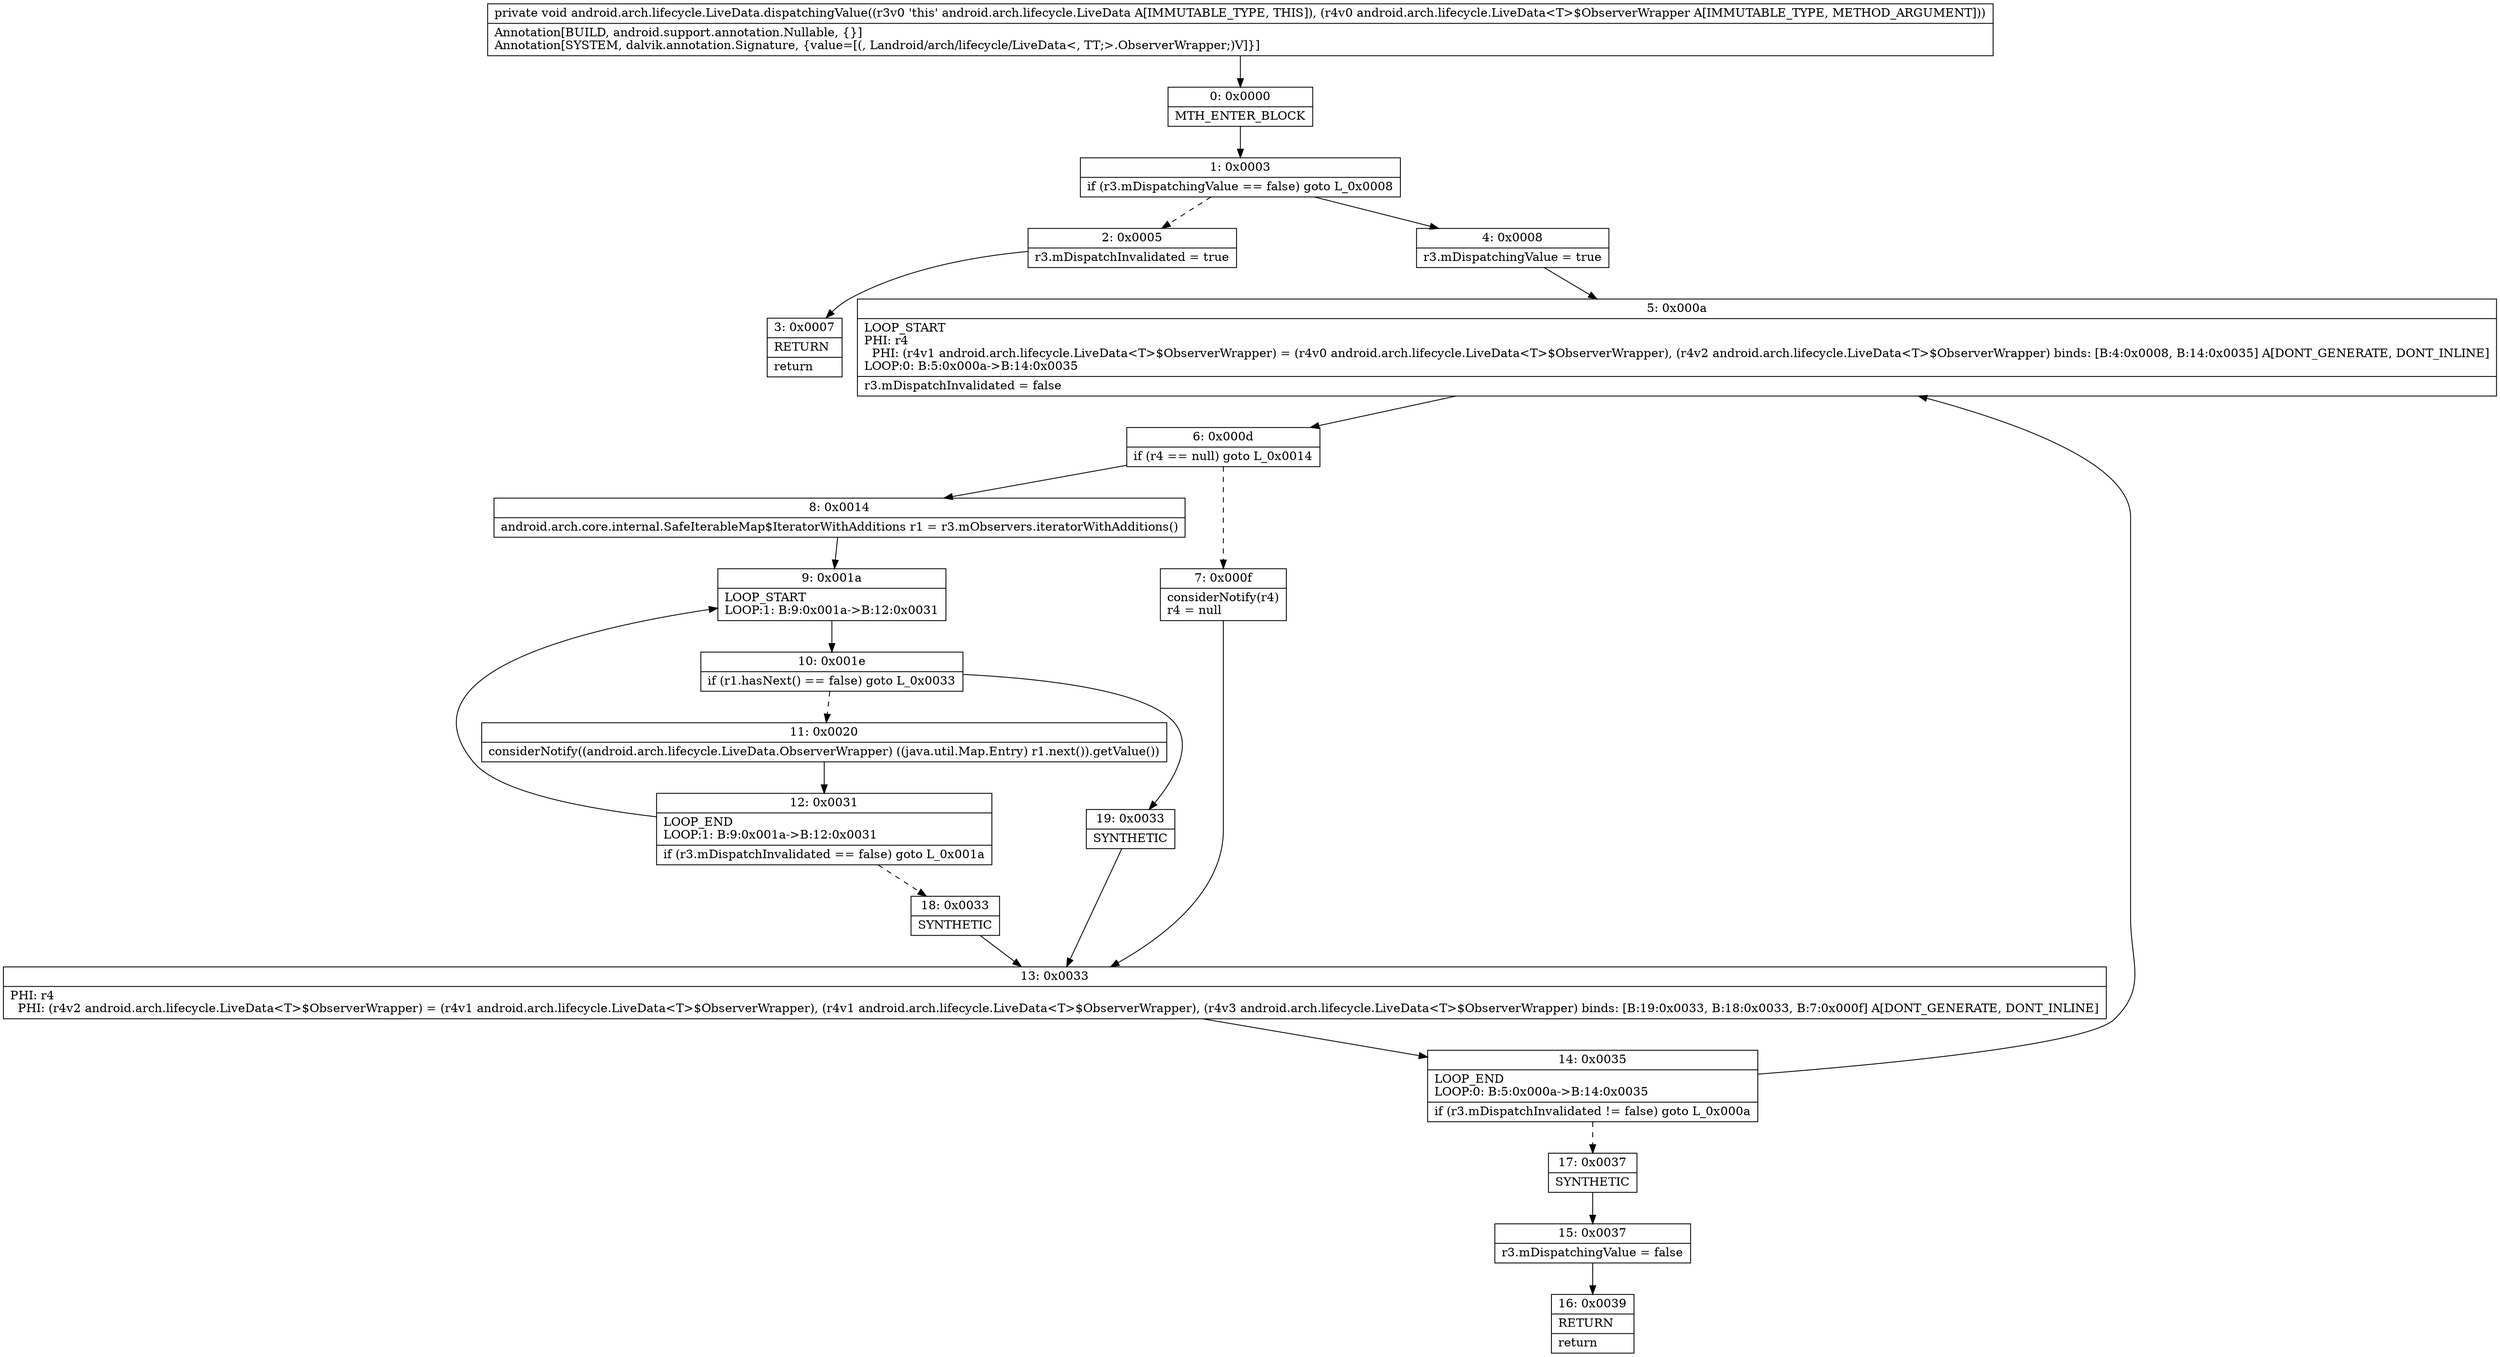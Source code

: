 digraph "CFG forandroid.arch.lifecycle.LiveData.dispatchingValue(Landroid\/arch\/lifecycle\/LiveData$ObserverWrapper;)V" {
Node_0 [shape=record,label="{0\:\ 0x0000|MTH_ENTER_BLOCK\l}"];
Node_1 [shape=record,label="{1\:\ 0x0003|if (r3.mDispatchingValue == false) goto L_0x0008\l}"];
Node_2 [shape=record,label="{2\:\ 0x0005|r3.mDispatchInvalidated = true\l}"];
Node_3 [shape=record,label="{3\:\ 0x0007|RETURN\l|return\l}"];
Node_4 [shape=record,label="{4\:\ 0x0008|r3.mDispatchingValue = true\l}"];
Node_5 [shape=record,label="{5\:\ 0x000a|LOOP_START\lPHI: r4 \l  PHI: (r4v1 android.arch.lifecycle.LiveData\<T\>$ObserverWrapper) = (r4v0 android.arch.lifecycle.LiveData\<T\>$ObserverWrapper), (r4v2 android.arch.lifecycle.LiveData\<T\>$ObserverWrapper) binds: [B:4:0x0008, B:14:0x0035] A[DONT_GENERATE, DONT_INLINE]\lLOOP:0: B:5:0x000a\-\>B:14:0x0035\l|r3.mDispatchInvalidated = false\l}"];
Node_6 [shape=record,label="{6\:\ 0x000d|if (r4 == null) goto L_0x0014\l}"];
Node_7 [shape=record,label="{7\:\ 0x000f|considerNotify(r4)\lr4 = null\l}"];
Node_8 [shape=record,label="{8\:\ 0x0014|android.arch.core.internal.SafeIterableMap$IteratorWithAdditions r1 = r3.mObservers.iteratorWithAdditions()\l}"];
Node_9 [shape=record,label="{9\:\ 0x001a|LOOP_START\lLOOP:1: B:9:0x001a\-\>B:12:0x0031\l}"];
Node_10 [shape=record,label="{10\:\ 0x001e|if (r1.hasNext() == false) goto L_0x0033\l}"];
Node_11 [shape=record,label="{11\:\ 0x0020|considerNotify((android.arch.lifecycle.LiveData.ObserverWrapper) ((java.util.Map.Entry) r1.next()).getValue())\l}"];
Node_12 [shape=record,label="{12\:\ 0x0031|LOOP_END\lLOOP:1: B:9:0x001a\-\>B:12:0x0031\l|if (r3.mDispatchInvalidated == false) goto L_0x001a\l}"];
Node_13 [shape=record,label="{13\:\ 0x0033|PHI: r4 \l  PHI: (r4v2 android.arch.lifecycle.LiveData\<T\>$ObserverWrapper) = (r4v1 android.arch.lifecycle.LiveData\<T\>$ObserverWrapper), (r4v1 android.arch.lifecycle.LiveData\<T\>$ObserverWrapper), (r4v3 android.arch.lifecycle.LiveData\<T\>$ObserverWrapper) binds: [B:19:0x0033, B:18:0x0033, B:7:0x000f] A[DONT_GENERATE, DONT_INLINE]\l}"];
Node_14 [shape=record,label="{14\:\ 0x0035|LOOP_END\lLOOP:0: B:5:0x000a\-\>B:14:0x0035\l|if (r3.mDispatchInvalidated != false) goto L_0x000a\l}"];
Node_15 [shape=record,label="{15\:\ 0x0037|r3.mDispatchingValue = false\l}"];
Node_16 [shape=record,label="{16\:\ 0x0039|RETURN\l|return\l}"];
Node_17 [shape=record,label="{17\:\ 0x0037|SYNTHETIC\l}"];
Node_18 [shape=record,label="{18\:\ 0x0033|SYNTHETIC\l}"];
Node_19 [shape=record,label="{19\:\ 0x0033|SYNTHETIC\l}"];
MethodNode[shape=record,label="{private void android.arch.lifecycle.LiveData.dispatchingValue((r3v0 'this' android.arch.lifecycle.LiveData A[IMMUTABLE_TYPE, THIS]), (r4v0 android.arch.lifecycle.LiveData\<T\>$ObserverWrapper A[IMMUTABLE_TYPE, METHOD_ARGUMENT]))  | Annotation[BUILD, android.support.annotation.Nullable, \{\}]\lAnnotation[SYSTEM, dalvik.annotation.Signature, \{value=[(, Landroid\/arch\/lifecycle\/LiveData\<, TT;\>.ObserverWrapper;)V]\}]\l}"];
MethodNode -> Node_0;
Node_0 -> Node_1;
Node_1 -> Node_2[style=dashed];
Node_1 -> Node_4;
Node_2 -> Node_3;
Node_4 -> Node_5;
Node_5 -> Node_6;
Node_6 -> Node_7[style=dashed];
Node_6 -> Node_8;
Node_7 -> Node_13;
Node_8 -> Node_9;
Node_9 -> Node_10;
Node_10 -> Node_11[style=dashed];
Node_10 -> Node_19;
Node_11 -> Node_12;
Node_12 -> Node_9;
Node_12 -> Node_18[style=dashed];
Node_13 -> Node_14;
Node_14 -> Node_5;
Node_14 -> Node_17[style=dashed];
Node_15 -> Node_16;
Node_17 -> Node_15;
Node_18 -> Node_13;
Node_19 -> Node_13;
}

